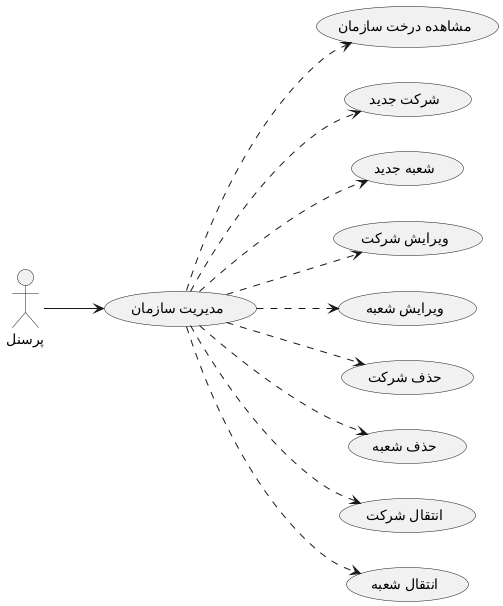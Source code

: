 @startuml
left to right direction
skinparam actorStyle "awesome"

actor "پرسنل" as actor1

usecase "مدیریت سازمان" as UC1
usecase "مشاهده درخت سازمان" as UC2
usecase "شرکت جدید" as UC3
usecase "شعبه جدید" as UC4
usecase "ویرایش شرکت" as UC5
usecase "ویرایش شعبه" as UC6
usecase "حذف شرکت" as UC7
usecase "حذف شعبه" as UC8
usecase "انتقال شرکت" as UC9
usecase "انتقال شعبه" as UC10

actor1 --> UC1
UC1 ..> UC2
UC1 ..> UC3
UC1 ..> UC4
UC1 ..> UC5
UC1 ..> UC6
UC1 ..> UC7
UC1 ..> UC8
UC1 ..> UC9
UC1 ..> UC10
@enduml
